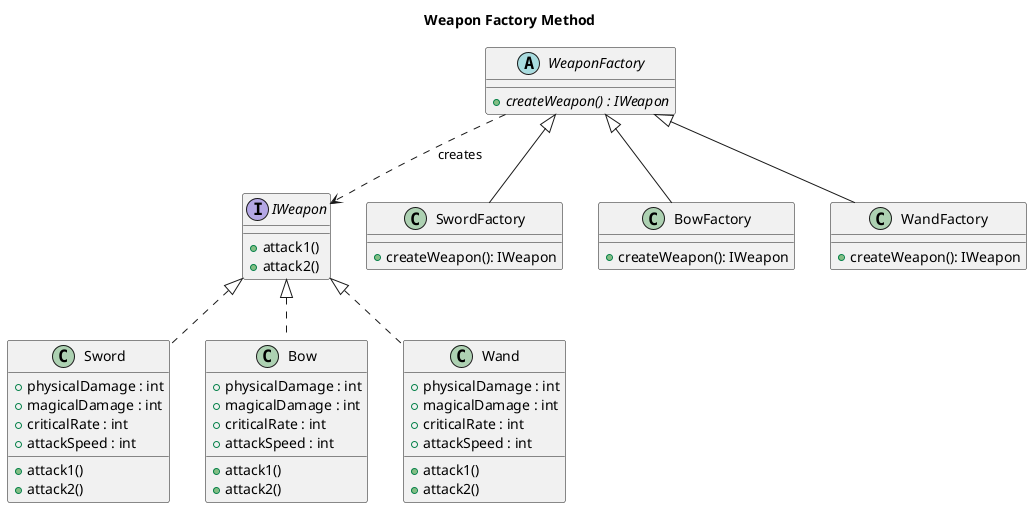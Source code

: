 @startuml

title Weapon Factory Method

abstract class WeaponFactory {
    {abstract} +createWeapon() : IWeapon
}

interface IWeapon {
    + attack1()
    + attack2()
}

class Sword implements IWeapon {
    + physicalDamage : int
    + magicalDamage : int
    + criticalRate : int
    + attackSpeed : int
    + attack1()
    + attack2()
}

class Bow implements IWeapon {
    + physicalDamage : int
    + magicalDamage : int
    + criticalRate : int
    + attackSpeed : int
    + attack1()
    + attack2()
}

class Wand implements IWeapon {
    + physicalDamage : int
    + magicalDamage : int
    + criticalRate : int
    + attackSpeed : int
    + attack1()
    + attack2()
}

class SwordFactory extends WeaponFactory {
    +createWeapon(): IWeapon
}

class BowFactory extends WeaponFactory {
    +createWeapon(): IWeapon
}

class WandFactory extends WeaponFactory {
    +createWeapon(): IWeapon
}

WeaponFactory ..> IWeapon : creates

@enduml